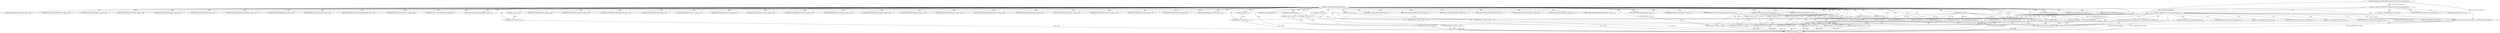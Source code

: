 digraph "_TIFFCheckFieldIsValidForCodec" {  
"28744" [label = <(METHOD,_TIFFCheckFieldIsValidForCodec)<SUB>1427</SUB>> ]
"28964" [label = <(METHOD_RETURN,int)<SUB>1427</SUB>> ]
"28745" [label = <(PARAM,TIFF *tif)<SUB>1427</SUB>> ]
"28746" [label = <(PARAM,ttag_t tag)<SUB>1427</SUB>> ]
"28962" [label = <(RETURN,return 0;,return 0;)<SUB>1543</SUB>> ]
"28749" [label = <(IDENTIFIER,tag,switch(tag))<SUB>1430</SUB>> ]
"28786" [label = <(&lt;operator&gt;.logicalNot,!TIFFIsCODECConfigured(tif-&gt;tif_dir.td_compression))<SUB>1456</SUB>> ]
"28963" [label = <(LITERAL,0,return 0;)<SUB>1543</SUB>> ]
"28752" [label = <(IDENTIFIER,TIFFTAG_PREDICTOR,&lt;empty&gt;)<SUB>1433</SUB>> ]
"28754" [label = <(IDENTIFIER,TIFFTAG_JPEGTABLES,&lt;empty&gt;)<SUB>1435</SUB>> ]
"28756" [label = <(IDENTIFIER,TIFFTAG_JPEGIFOFFSET,&lt;empty&gt;)<SUB>1437</SUB>> ]
"28758" [label = <(IDENTIFIER,TIFFTAG_JPEGIFBYTECOUNT,&lt;empty&gt;)<SUB>1438</SUB>> ]
"28760" [label = <(IDENTIFIER,TIFFTAG_JPEGQTABLES,&lt;empty&gt;)<SUB>1439</SUB>> ]
"28762" [label = <(IDENTIFIER,TIFFTAG_JPEGDCTABLES,&lt;empty&gt;)<SUB>1440</SUB>> ]
"28764" [label = <(IDENTIFIER,TIFFTAG_JPEGACTABLES,&lt;empty&gt;)<SUB>1441</SUB>> ]
"28766" [label = <(IDENTIFIER,TIFFTAG_JPEGPROC,&lt;empty&gt;)<SUB>1442</SUB>> ]
"28768" [label = <(IDENTIFIER,TIFFTAG_JPEGRESTARTINTERVAL,&lt;empty&gt;)<SUB>1443</SUB>> ]
"28770" [label = <(IDENTIFIER,TIFFTAG_BADFAXLINES,&lt;empty&gt;)<SUB>1445</SUB>> ]
"28772" [label = <(IDENTIFIER,TIFFTAG_CLEANFAXDATA,&lt;empty&gt;)<SUB>1446</SUB>> ]
"28774" [label = <(IDENTIFIER,TIFFTAG_CONSECUTIVEBADFAXLINES,&lt;empty&gt;)<SUB>1447</SUB>> ]
"28776" [label = <(IDENTIFIER,TIFFTAG_GROUP3OPTIONS,&lt;empty&gt;)<SUB>1448</SUB>> ]
"28778" [label = <(IDENTIFIER,TIFFTAG_GROUP4OPTIONS,&lt;empty&gt;)<SUB>1449</SUB>> ]
"28780" [label = <(IDENTIFIER,TIFFTAG_LERC_PARAMETERS,&lt;empty&gt;)<SUB>1451</SUB>> ]
"28783" [label = <(RETURN,return 1;,return 1;)<SUB>1454</SUB>> ]
"28794" [label = <(RETURN,return 0;,return 0;)<SUB>1458</SUB>> ]
"28804" [label = <(IDENTIFIER,COMPRESSION_LZW,&lt;empty&gt;)<SUB>1464</SUB>> ]
"28814" [label = <(IDENTIFIER,COMPRESSION_PACKBITS,&lt;empty&gt;)<SUB>1468</SUB>> ]
"28817" [label = <(IDENTIFIER,COMPRESSION_THUNDERSCAN,&lt;empty&gt;)<SUB>1471</SUB>> ]
"28820" [label = <(IDENTIFIER,COMPRESSION_NEXT,&lt;empty&gt;)<SUB>1474</SUB>> ]
"28823" [label = <(IDENTIFIER,COMPRESSION_JPEG,&lt;empty&gt;)<SUB>1477</SUB>> ]
"28833" [label = <(IDENTIFIER,COMPRESSION_OJPEG,&lt;empty&gt;)<SUB>1481</SUB>> ]
"28855" [label = <(IDENTIFIER,COMPRESSION_CCITTRLE,&lt;empty&gt;)<SUB>1494</SUB>> ]
"28857" [label = <(IDENTIFIER,COMPRESSION_CCITTRLEW,&lt;empty&gt;)<SUB>1495</SUB>> ]
"28859" [label = <(IDENTIFIER,COMPRESSION_CCITTFAX3,&lt;empty&gt;)<SUB>1496</SUB>> ]
"28861" [label = <(IDENTIFIER,COMPRESSION_CCITTFAX4,&lt;empty&gt;)<SUB>1497</SUB>> ]
"28903" [label = <(IDENTIFIER,COMPRESSION_JBIG,&lt;empty&gt;)<SUB>1514</SUB>> ]
"28906" [label = <(IDENTIFIER,COMPRESSION_DEFLATE,&lt;empty&gt;)<SUB>1517</SUB>> ]
"28908" [label = <(IDENTIFIER,COMPRESSION_ADOBE_DEFLATE,&lt;empty&gt;)<SUB>1518</SUB>> ]
"28918" [label = <(IDENTIFIER,COMPRESSION_PIXARLOG,&lt;empty&gt;)<SUB>1522</SUB>> ]
"28928" [label = <(IDENTIFIER,COMPRESSION_SGILOG,&lt;empty&gt;)<SUB>1526</SUB>> ]
"28930" [label = <(IDENTIFIER,COMPRESSION_SGILOG24,&lt;empty&gt;)<SUB>1527</SUB>> ]
"28933" [label = <(IDENTIFIER,COMPRESSION_LZMA,&lt;empty&gt;)<SUB>1530</SUB>> ]
"28943" [label = <(IDENTIFIER,COMPRESSION_ZSTD,&lt;empty&gt;)<SUB>1534</SUB>> ]
"28953" [label = <(IDENTIFIER,COMPRESSION_LERC,&lt;empty&gt;)<SUB>1538</SUB>> ]
"28784" [label = <(LITERAL,1,return 1;)<SUB>1454</SUB>> ]
"28787" [label = <(TIFFIsCODECConfigured,TIFFIsCODECConfigured(tif-&gt;tif_dir.td_compression))<SUB>1456</SUB>> ]
"28795" [label = <(LITERAL,0,return 0;)<SUB>1458</SUB>> ]
"28806" [label = <(&lt;operator&gt;.equals,tag == TIFFTAG_PREDICTOR)<SUB>1465</SUB>> ]
"28825" [label = <(&lt;operator&gt;.equals,tag == TIFFTAG_JPEGTABLES)<SUB>1478</SUB>> ]
"28835" [label = <(IDENTIFIER,tag,switch(tag))<SUB>1482</SUB>> ]
"28863" [label = <(IDENTIFIER,tag,switch(tag))<SUB>1498</SUB>> ]
"28910" [label = <(&lt;operator&gt;.equals,tag == TIFFTAG_PREDICTOR)<SUB>1519</SUB>> ]
"28920" [label = <(&lt;operator&gt;.equals,tag == TIFFTAG_PREDICTOR)<SUB>1523</SUB>> ]
"28935" [label = <(&lt;operator&gt;.equals,tag == TIFFTAG_PREDICTOR)<SUB>1531</SUB>> ]
"28945" [label = <(&lt;operator&gt;.equals,tag == TIFFTAG_PREDICTOR)<SUB>1535</SUB>> ]
"28955" [label = <(&lt;operator&gt;.equals,tag == TIFFTAG_LERC_PARAMETERS)<SUB>1539</SUB>> ]
"28810" [label = <(RETURN,return 1;,return 1;)<SUB>1466</SUB>> ]
"28829" [label = <(RETURN,return 1;,return 1;)<SUB>1479</SUB>> ]
"28838" [label = <(IDENTIFIER,TIFFTAG_JPEGIFOFFSET,&lt;empty&gt;)<SUB>1484</SUB>> ]
"28840" [label = <(IDENTIFIER,TIFFTAG_JPEGIFBYTECOUNT,&lt;empty&gt;)<SUB>1485</SUB>> ]
"28842" [label = <(IDENTIFIER,TIFFTAG_JPEGQTABLES,&lt;empty&gt;)<SUB>1486</SUB>> ]
"28844" [label = <(IDENTIFIER,TIFFTAG_JPEGDCTABLES,&lt;empty&gt;)<SUB>1487</SUB>> ]
"28846" [label = <(IDENTIFIER,TIFFTAG_JPEGACTABLES,&lt;empty&gt;)<SUB>1488</SUB>> ]
"28848" [label = <(IDENTIFIER,TIFFTAG_JPEGPROC,&lt;empty&gt;)<SUB>1489</SUB>> ]
"28850" [label = <(IDENTIFIER,TIFFTAG_JPEGRESTARTINTERVAL,&lt;empty&gt;)<SUB>1490</SUB>> ]
"28851" [label = <(RETURN,return 1;,return 1;)<SUB>1491</SUB>> ]
"28866" [label = <(IDENTIFIER,TIFFTAG_BADFAXLINES,&lt;empty&gt;)<SUB>1500</SUB>> ]
"28868" [label = <(IDENTIFIER,TIFFTAG_CLEANFAXDATA,&lt;empty&gt;)<SUB>1501</SUB>> ]
"28870" [label = <(IDENTIFIER,TIFFTAG_CONSECUTIVEBADFAXLINES,&lt;empty&gt;)<SUB>1502</SUB>> ]
"28871" [label = <(RETURN,return 1;,return 1;)<SUB>1503</SUB>> ]
"28874" [label = <(IDENTIFIER,TIFFTAG_GROUP3OPTIONS,&lt;empty&gt;)<SUB>1504</SUB>> ]
"28888" [label = <(IDENTIFIER,TIFFTAG_GROUP4OPTIONS,&lt;empty&gt;)<SUB>1508</SUB>> ]
"28914" [label = <(RETURN,return 1;,return 1;)<SUB>1520</SUB>> ]
"28924" [label = <(RETURN,return 1;,return 1;)<SUB>1524</SUB>> ]
"28939" [label = <(RETURN,return 1;,return 1;)<SUB>1532</SUB>> ]
"28949" [label = <(RETURN,return 1;,return 1;)<SUB>1536</SUB>> ]
"28959" [label = <(RETURN,return 1;,return 1;)<SUB>1540</SUB>> ]
"28811" [label = <(LITERAL,1,return 1;)<SUB>1466</SUB>> ]
"28830" [label = <(LITERAL,1,return 1;)<SUB>1479</SUB>> ]
"28852" [label = <(LITERAL,1,return 1;)<SUB>1491</SUB>> ]
"28872" [label = <(LITERAL,1,return 1;)<SUB>1503</SUB>> ]
"28876" [label = <(&lt;operator&gt;.equals,tif-&gt;tif_dir.td_compression == COMPRESSION_CCITTFAX3)<SUB>1505</SUB>> ]
"28890" [label = <(&lt;operator&gt;.equals,tif-&gt;tif_dir.td_compression == COMPRESSION_CCITTFAX4)<SUB>1509</SUB>> ]
"28915" [label = <(LITERAL,1,return 1;)<SUB>1520</SUB>> ]
"28925" [label = <(LITERAL,1,return 1;)<SUB>1524</SUB>> ]
"28940" [label = <(LITERAL,1,return 1;)<SUB>1532</SUB>> ]
"28950" [label = <(LITERAL,1,return 1;)<SUB>1536</SUB>> ]
"28960" [label = <(LITERAL,1,return 1;)<SUB>1540</SUB>> ]
"28884" [label = <(RETURN,return 1;,return 1;)<SUB>1506</SUB>> ]
"28898" [label = <(RETURN,return 1;,return 1;)<SUB>1510</SUB>> ]
"28885" [label = <(LITERAL,1,return 1;)<SUB>1506</SUB>> ]
"28899" [label = <(LITERAL,1,return 1;)<SUB>1510</SUB>> ]
"28797" [label = <(&lt;operator&gt;.fieldAccess,tif-&gt;tif_dir.td_compression)<SUB>1462</SUB>> ]
"28798" [label = <(&lt;operator&gt;.indirectFieldAccess,tif-&gt;tif_dir)<SUB>1462</SUB>> ]
"28801" [label = <(FIELD_IDENTIFIER,td_compression,td_compression)<SUB>1462</SUB>> ]
"28800" [label = <(FIELD_IDENTIFIER,tif_dir,tif_dir)<SUB>1462</SUB>> ]
"28877" [label = <(&lt;operator&gt;.fieldAccess,tif-&gt;tif_dir.td_compression)<SUB>1505</SUB>> ]
"28891" [label = <(&lt;operator&gt;.fieldAccess,tif-&gt;tif_dir.td_compression)<SUB>1509</SUB>> ]
"28878" [label = <(&lt;operator&gt;.indirectFieldAccess,tif-&gt;tif_dir)<SUB>1505</SUB>> ]
"28881" [label = <(FIELD_IDENTIFIER,td_compression,td_compression)<SUB>1505</SUB>> ]
"28892" [label = <(&lt;operator&gt;.indirectFieldAccess,tif-&gt;tif_dir)<SUB>1509</SUB>> ]
"28895" [label = <(FIELD_IDENTIFIER,td_compression,td_compression)<SUB>1509</SUB>> ]
"28880" [label = <(FIELD_IDENTIFIER,tif_dir,tif_dir)<SUB>1505</SUB>> ]
"28894" [label = <(FIELD_IDENTIFIER,tif_dir,tif_dir)<SUB>1509</SUB>> ]
  "28871" -> "28964"  [ label = "DDG: &lt;RET&gt;"] 
  "28924" -> "28964"  [ label = "DDG: &lt;RET&gt;"] 
  "28959" -> "28964"  [ label = "DDG: &lt;RET&gt;"] 
  "28914" -> "28964"  [ label = "DDG: &lt;RET&gt;"] 
  "28783" -> "28964"  [ label = "DDG: &lt;RET&gt;"] 
  "28962" -> "28964"  [ label = "DDG: &lt;RET&gt;"] 
  "28949" -> "28964"  [ label = "DDG: &lt;RET&gt;"] 
  "28829" -> "28964"  [ label = "DDG: &lt;RET&gt;"] 
  "28884" -> "28964"  [ label = "DDG: &lt;RET&gt;"] 
  "28851" -> "28964"  [ label = "DDG: &lt;RET&gt;"] 
  "28794" -> "28964"  [ label = "DDG: &lt;RET&gt;"] 
  "28898" -> "28964"  [ label = "DDG: &lt;RET&gt;"] 
  "28939" -> "28964"  [ label = "DDG: &lt;RET&gt;"] 
  "28810" -> "28964"  [ label = "DDG: &lt;RET&gt;"] 
  "28745" -> "28964"  [ label = "DDG: tif"] 
  "28746" -> "28964"  [ label = "DDG: tag"] 
  "28876" -> "28964"  [ label = "DDG: COMPRESSION_CCITTFAX3"] 
  "28825" -> "28964"  [ label = "DDG: TIFFTAG_JPEGTABLES"] 
  "28955" -> "28964"  [ label = "DDG: TIFFTAG_LERC_PARAMETERS"] 
  "28890" -> "28964"  [ label = "DDG: COMPRESSION_CCITTFAX4"] 
  "28744" -> "28745"  [ label = "DDG: "] 
  "28744" -> "28746"  [ label = "DDG: "] 
  "28963" -> "28962"  [ label = "DDG: 0"] 
  "28744" -> "28962"  [ label = "DDG: "] 
  "28744" -> "28749"  [ label = "DDG: "] 
  "28744" -> "28963"  [ label = "DDG: "] 
  "28744" -> "28752"  [ label = "DDG: "] 
  "28744" -> "28754"  [ label = "DDG: "] 
  "28744" -> "28756"  [ label = "DDG: "] 
  "28744" -> "28758"  [ label = "DDG: "] 
  "28744" -> "28760"  [ label = "DDG: "] 
  "28744" -> "28762"  [ label = "DDG: "] 
  "28744" -> "28764"  [ label = "DDG: "] 
  "28744" -> "28766"  [ label = "DDG: "] 
  "28744" -> "28768"  [ label = "DDG: "] 
  "28744" -> "28770"  [ label = "DDG: "] 
  "28744" -> "28772"  [ label = "DDG: "] 
  "28744" -> "28774"  [ label = "DDG: "] 
  "28744" -> "28776"  [ label = "DDG: "] 
  "28744" -> "28778"  [ label = "DDG: "] 
  "28744" -> "28780"  [ label = "DDG: "] 
  "28784" -> "28783"  [ label = "DDG: 1"] 
  "28744" -> "28783"  [ label = "DDG: "] 
  "28787" -> "28786"  [ label = "DDG: tif-&gt;tif_dir.td_compression"] 
  "28795" -> "28794"  [ label = "DDG: 0"] 
  "28744" -> "28794"  [ label = "DDG: "] 
  "28744" -> "28804"  [ label = "DDG: "] 
  "28744" -> "28814"  [ label = "DDG: "] 
  "28744" -> "28817"  [ label = "DDG: "] 
  "28744" -> "28820"  [ label = "DDG: "] 
  "28744" -> "28823"  [ label = "DDG: "] 
  "28744" -> "28833"  [ label = "DDG: "] 
  "28744" -> "28855"  [ label = "DDG: "] 
  "28744" -> "28857"  [ label = "DDG: "] 
  "28744" -> "28859"  [ label = "DDG: "] 
  "28744" -> "28861"  [ label = "DDG: "] 
  "28744" -> "28903"  [ label = "DDG: "] 
  "28744" -> "28906"  [ label = "DDG: "] 
  "28744" -> "28908"  [ label = "DDG: "] 
  "28744" -> "28918"  [ label = "DDG: "] 
  "28744" -> "28928"  [ label = "DDG: "] 
  "28744" -> "28930"  [ label = "DDG: "] 
  "28744" -> "28933"  [ label = "DDG: "] 
  "28744" -> "28943"  [ label = "DDG: "] 
  "28744" -> "28953"  [ label = "DDG: "] 
  "28744" -> "28784"  [ label = "DDG: "] 
  "28744" -> "28795"  [ label = "DDG: "] 
  "28744" -> "28835"  [ label = "DDG: "] 
  "28744" -> "28863"  [ label = "DDG: "] 
  "28746" -> "28806"  [ label = "DDG: tag"] 
  "28744" -> "28806"  [ label = "DDG: "] 
  "28811" -> "28810"  [ label = "DDG: 1"] 
  "28744" -> "28810"  [ label = "DDG: "] 
  "28746" -> "28825"  [ label = "DDG: tag"] 
  "28744" -> "28825"  [ label = "DDG: "] 
  "28830" -> "28829"  [ label = "DDG: 1"] 
  "28744" -> "28829"  [ label = "DDG: "] 
  "28744" -> "28838"  [ label = "DDG: "] 
  "28744" -> "28840"  [ label = "DDG: "] 
  "28744" -> "28842"  [ label = "DDG: "] 
  "28744" -> "28844"  [ label = "DDG: "] 
  "28744" -> "28846"  [ label = "DDG: "] 
  "28744" -> "28848"  [ label = "DDG: "] 
  "28744" -> "28850"  [ label = "DDG: "] 
  "28852" -> "28851"  [ label = "DDG: 1"] 
  "28744" -> "28851"  [ label = "DDG: "] 
  "28744" -> "28866"  [ label = "DDG: "] 
  "28744" -> "28868"  [ label = "DDG: "] 
  "28744" -> "28870"  [ label = "DDG: "] 
  "28872" -> "28871"  [ label = "DDG: 1"] 
  "28744" -> "28871"  [ label = "DDG: "] 
  "28744" -> "28874"  [ label = "DDG: "] 
  "28744" -> "28888"  [ label = "DDG: "] 
  "28746" -> "28910"  [ label = "DDG: tag"] 
  "28744" -> "28910"  [ label = "DDG: "] 
  "28915" -> "28914"  [ label = "DDG: 1"] 
  "28744" -> "28914"  [ label = "DDG: "] 
  "28746" -> "28920"  [ label = "DDG: tag"] 
  "28744" -> "28920"  [ label = "DDG: "] 
  "28925" -> "28924"  [ label = "DDG: 1"] 
  "28744" -> "28924"  [ label = "DDG: "] 
  "28746" -> "28935"  [ label = "DDG: tag"] 
  "28744" -> "28935"  [ label = "DDG: "] 
  "28940" -> "28939"  [ label = "DDG: 1"] 
  "28744" -> "28939"  [ label = "DDG: "] 
  "28746" -> "28945"  [ label = "DDG: tag"] 
  "28744" -> "28945"  [ label = "DDG: "] 
  "28950" -> "28949"  [ label = "DDG: 1"] 
  "28744" -> "28949"  [ label = "DDG: "] 
  "28746" -> "28955"  [ label = "DDG: tag"] 
  "28744" -> "28955"  [ label = "DDG: "] 
  "28960" -> "28959"  [ label = "DDG: 1"] 
  "28744" -> "28959"  [ label = "DDG: "] 
  "28744" -> "28811"  [ label = "DDG: "] 
  "28744" -> "28830"  [ label = "DDG: "] 
  "28744" -> "28852"  [ label = "DDG: "] 
  "28744" -> "28872"  [ label = "DDG: "] 
  "28744" -> "28915"  [ label = "DDG: "] 
  "28744" -> "28925"  [ label = "DDG: "] 
  "28744" -> "28940"  [ label = "DDG: "] 
  "28744" -> "28950"  [ label = "DDG: "] 
  "28744" -> "28960"  [ label = "DDG: "] 
  "28787" -> "28876"  [ label = "DDG: tif-&gt;tif_dir.td_compression"] 
  "28744" -> "28876"  [ label = "DDG: "] 
  "28885" -> "28884"  [ label = "DDG: 1"] 
  "28744" -> "28884"  [ label = "DDG: "] 
  "28787" -> "28890"  [ label = "DDG: tif-&gt;tif_dir.td_compression"] 
  "28744" -> "28890"  [ label = "DDG: "] 
  "28899" -> "28898"  [ label = "DDG: 1"] 
  "28744" -> "28898"  [ label = "DDG: "] 
  "28744" -> "28885"  [ label = "DDG: "] 
  "28744" -> "28899"  [ label = "DDG: "] 
  "28786" -> "28797"  [ label = "CDG: "] 
  "28786" -> "28798"  [ label = "CDG: "] 
  "28786" -> "28794"  [ label = "CDG: "] 
  "28786" -> "28800"  [ label = "CDG: "] 
  "28786" -> "28801"  [ label = "CDG: "] 
  "28797" -> "28935"  [ label = "CDG: "] 
  "28797" -> "28955"  [ label = "CDG: "] 
  "28797" -> "28920"  [ label = "CDG: "] 
  "28797" -> "28806"  [ label = "CDG: "] 
  "28797" -> "28962"  [ label = "CDG: "] 
  "28797" -> "28945"  [ label = "CDG: "] 
  "28797" -> "28910"  [ label = "CDG: "] 
  "28797" -> "28825"  [ label = "CDG: "] 
  "28797" -> "28881"  [ label = "CDG: "] 
  "28797" -> "28877"  [ label = "CDG: "] 
  "28797" -> "28894"  [ label = "CDG: "] 
  "28797" -> "28878"  [ label = "CDG: "] 
  "28797" -> "28891"  [ label = "CDG: "] 
  "28797" -> "28871"  [ label = "CDG: "] 
  "28797" -> "28880"  [ label = "CDG: "] 
  "28797" -> "28876"  [ label = "CDG: "] 
  "28797" -> "28892"  [ label = "CDG: "] 
  "28797" -> "28890"  [ label = "CDG: "] 
  "28797" -> "28895"  [ label = "CDG: "] 
  "28797" -> "28851"  [ label = "CDG: "] 
  "28806" -> "28962"  [ label = "CDG: "] 
  "28806" -> "28810"  [ label = "CDG: "] 
  "28825" -> "28829"  [ label = "CDG: "] 
  "28825" -> "28962"  [ label = "CDG: "] 
  "28910" -> "28914"  [ label = "CDG: "] 
  "28910" -> "28962"  [ label = "CDG: "] 
  "28920" -> "28962"  [ label = "CDG: "] 
  "28920" -> "28924"  [ label = "CDG: "] 
  "28935" -> "28962"  [ label = "CDG: "] 
  "28935" -> "28939"  [ label = "CDG: "] 
  "28945" -> "28949"  [ label = "CDG: "] 
  "28945" -> "28962"  [ label = "CDG: "] 
  "28955" -> "28962"  [ label = "CDG: "] 
  "28955" -> "28959"  [ label = "CDG: "] 
  "28876" -> "28884"  [ label = "CDG: "] 
  "28876" -> "28962"  [ label = "CDG: "] 
  "28890" -> "28898"  [ label = "CDG: "] 
  "28890" -> "28962"  [ label = "CDG: "] 
}
